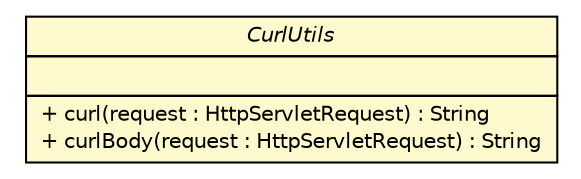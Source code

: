 #!/usr/local/bin/dot
#
# Class diagram 
# Generated by UMLGraph version R5_6-24-gf6e263 (http://www.umlgraph.org/)
#

digraph G {
	edge [fontname="Helvetica",fontsize=10,labelfontname="Helvetica",labelfontsize=10];
	node [fontname="Helvetica",fontsize=10,shape=plaintext];
	nodesep=0.25;
	ranksep=0.5;
	// cn.home1.oss.lib.common.CurlUtils
	c2072 [label=<<table title="cn.home1.oss.lib.common.CurlUtils" border="0" cellborder="1" cellspacing="0" cellpadding="2" port="p" bgcolor="lemonChiffon" href="./CurlUtils.html">
		<tr><td><table border="0" cellspacing="0" cellpadding="1">
<tr><td align="center" balign="center"><font face="Helvetica-Oblique"> CurlUtils </font></td></tr>
		</table></td></tr>
		<tr><td><table border="0" cellspacing="0" cellpadding="1">
<tr><td align="left" balign="left">  </td></tr>
		</table></td></tr>
		<tr><td><table border="0" cellspacing="0" cellpadding="1">
<tr><td align="left" balign="left"> + curl(request : HttpServletRequest) : String </td></tr>
<tr><td align="left" balign="left"> + curlBody(request : HttpServletRequest) : String </td></tr>
		</table></td></tr>
		</table>>, URL="./CurlUtils.html", fontname="Helvetica", fontcolor="black", fontsize=10.0];
}

